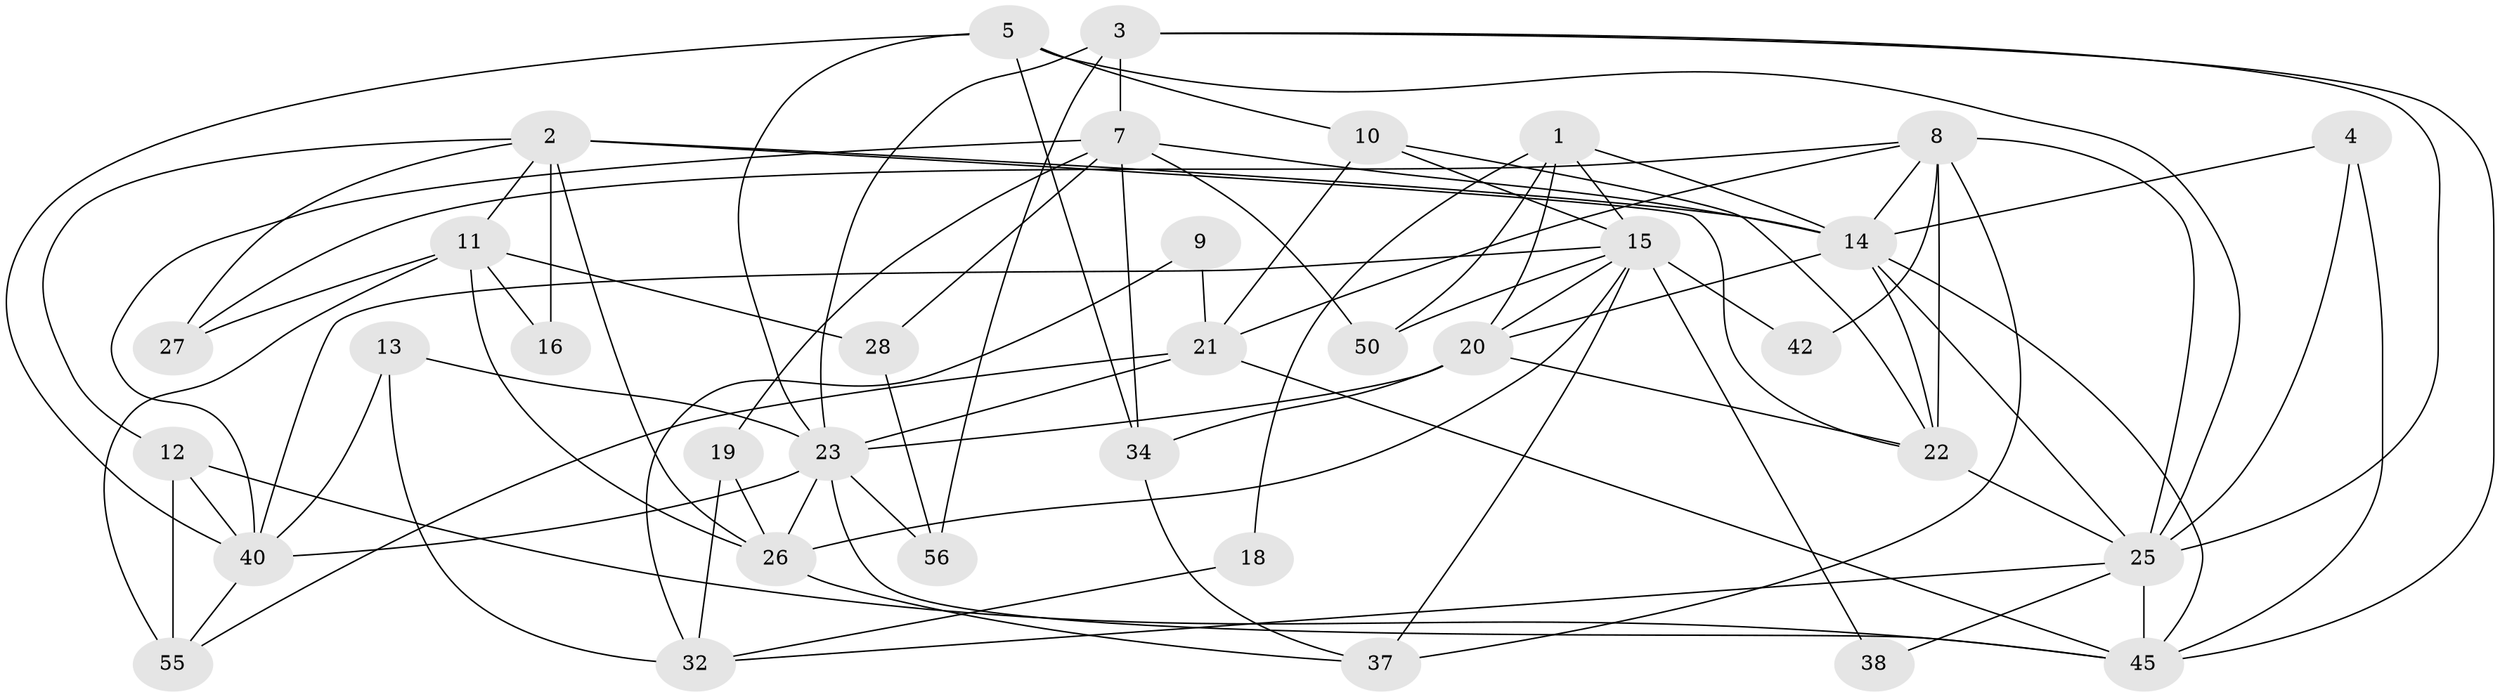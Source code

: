 // original degree distribution, {5: 0.22807017543859648, 4: 0.22807017543859648, 2: 0.14035087719298245, 3: 0.2982456140350877, 7: 0.03508771929824561, 6: 0.03508771929824561, 9: 0.03508771929824561}
// Generated by graph-tools (version 1.1) at 2025/42/03/06/25 10:42:00]
// undirected, 35 vertices, 86 edges
graph export_dot {
graph [start="1"]
  node [color=gray90,style=filled];
  1 [super="+31"];
  2 [super="+33"];
  3 [super="+39"];
  4 [super="+6"];
  5 [super="+49"];
  7 [super="+30"];
  8 [super="+17"];
  9;
  10 [super="+24"];
  11 [super="+29"];
  12;
  13;
  14 [super="+53"];
  15 [super="+57"];
  16;
  18;
  19;
  20 [super="+36"];
  21 [super="+35"];
  22 [super="+54"];
  23 [super="+41"];
  25 [super="+44"];
  26 [super="+46"];
  27;
  28;
  32 [super="+43"];
  34 [super="+52"];
  37 [super="+47"];
  38;
  40 [super="+48"];
  42;
  45 [super="+51"];
  50;
  55;
  56;
  1 -- 20;
  1 -- 14;
  1 -- 18;
  1 -- 50;
  1 -- 15;
  2 -- 16;
  2 -- 27;
  2 -- 11;
  2 -- 12;
  2 -- 14;
  2 -- 26;
  2 -- 22;
  3 -- 45;
  3 -- 7;
  3 -- 25;
  3 -- 56;
  3 -- 23;
  4 -- 45;
  4 -- 25;
  4 -- 14;
  5 -- 25;
  5 -- 34;
  5 -- 23;
  5 -- 40;
  5 -- 10;
  7 -- 50;
  7 -- 19;
  7 -- 28;
  7 -- 40;
  7 -- 34;
  7 -- 14 [weight=2];
  8 -- 22 [weight=2];
  8 -- 14 [weight=2];
  8 -- 27;
  8 -- 42;
  8 -- 21;
  8 -- 37;
  8 -- 25;
  9 -- 32;
  9 -- 21;
  10 -- 21;
  10 -- 15;
  10 -- 22;
  11 -- 55 [weight=2];
  11 -- 26;
  11 -- 28;
  11 -- 16;
  11 -- 27;
  12 -- 40;
  12 -- 55;
  12 -- 45;
  13 -- 40;
  13 -- 32;
  13 -- 23;
  14 -- 45;
  14 -- 20;
  14 -- 22;
  14 -- 25;
  15 -- 40;
  15 -- 37;
  15 -- 38;
  15 -- 42;
  15 -- 50;
  15 -- 20;
  15 -- 26;
  18 -- 32;
  19 -- 32;
  19 -- 26;
  20 -- 34;
  20 -- 23;
  20 -- 22;
  21 -- 45;
  21 -- 55;
  21 -- 23;
  22 -- 25;
  23 -- 56;
  23 -- 26;
  23 -- 45;
  23 -- 40;
  25 -- 45;
  25 -- 38;
  25 -- 32;
  26 -- 37;
  28 -- 56;
  34 -- 37;
  40 -- 55;
}
